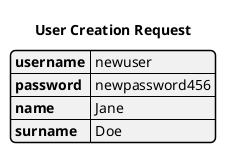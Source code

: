 @startjson
title User Creation Request
{
  "username": "newuser",
  "password": "newpassword456",
  "name": "Jane",
  "surname": "Doe"
}
@endjson
